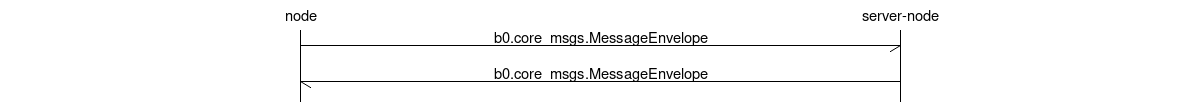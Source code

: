 msc {
    hscale = "2";

    n [ label="node" ], m [ label="server-node" ];

    n->m [ label="b0.core_msgs.MessageEnvelope" ];
    m->n [ label="b0.core_msgs.MessageEnvelope" ];
}
